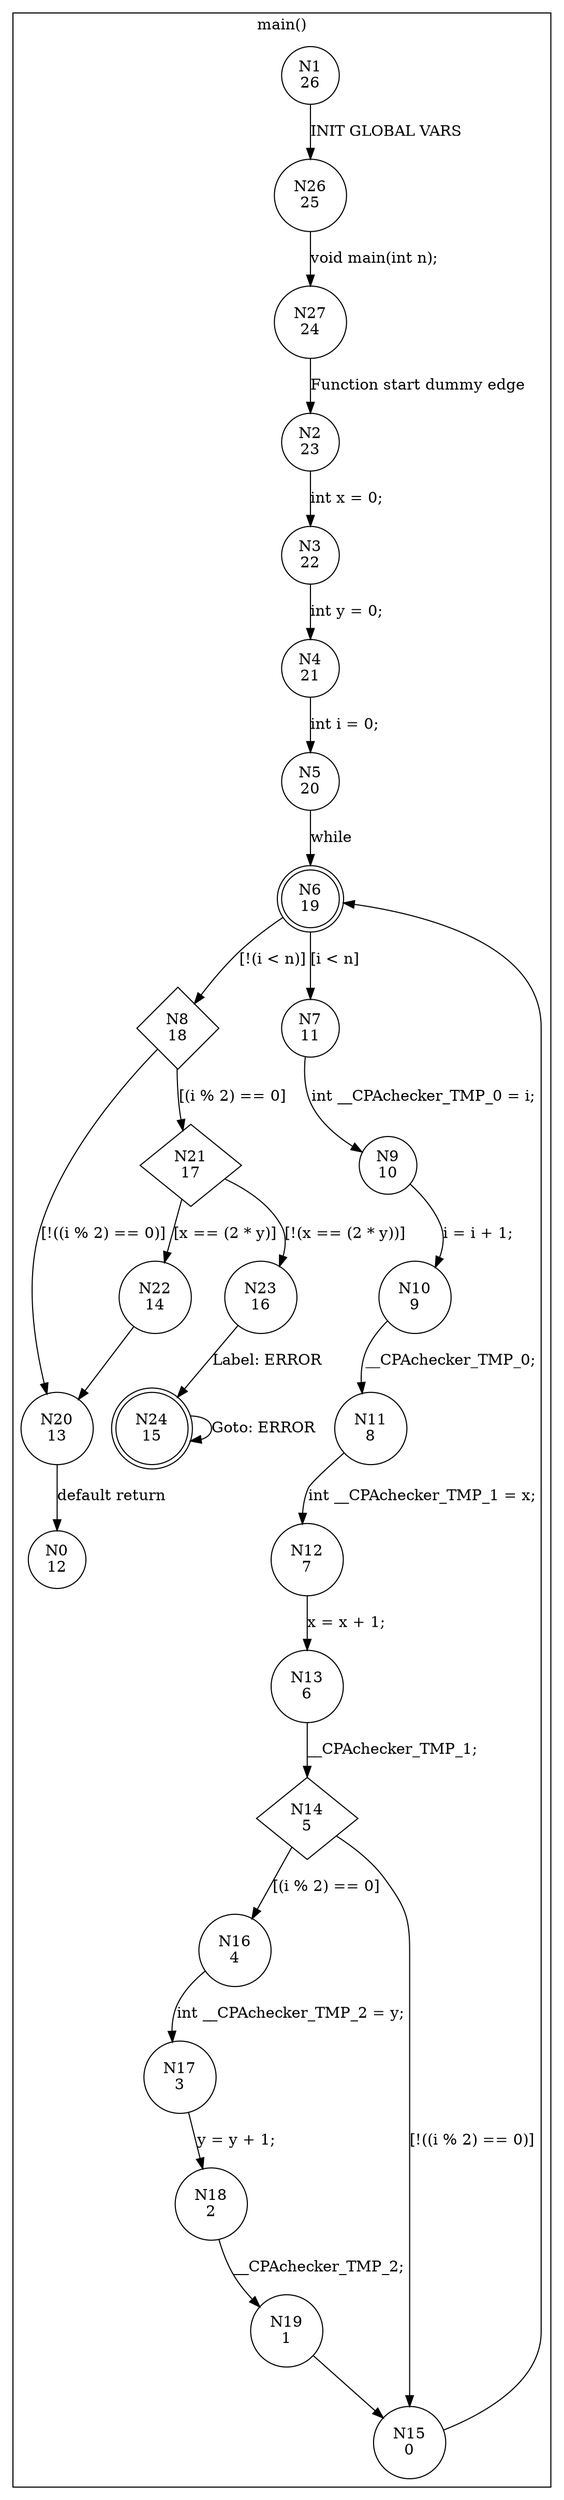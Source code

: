 digraph CFA {
1 [shape="circle" label="N1\n26"]
26 [shape="circle" label="N26\n25"]
27 [shape="circle" label="N27\n24"]
2 [shape="circle" label="N2\n23"]
3 [shape="circle" label="N3\n22"]
4 [shape="circle" label="N4\n21"]
5 [shape="circle" label="N5\n20"]
6 [shape="doublecircle" label="N6\n19"]
8 [shape="diamond" label="N8\n18"]
20 [shape="circle" label="N20\n13"]
0 [shape="circle" label="N0\n12"]
21 [shape="diamond" label="N21\n17"]
23 [shape="circle" label="N23\n16"]
24 [shape="doublecircle" label="N24\n15"]
22 [shape="circle" label="N22\n14"]
7 [shape="circle" label="N7\n11"]
9 [shape="circle" label="N9\n10"]
10 [shape="circle" label="N10\n9"]
11 [shape="circle" label="N11\n8"]
12 [shape="circle" label="N12\n7"]
13 [shape="circle" label="N13\n6"]
14 [shape="diamond" label="N14\n5"]
15 [shape="circle" label="N15\n0"]
16 [shape="circle" label="N16\n4"]
17 [shape="circle" label="N17\n3"]
18 [shape="circle" label="N18\n2"]
19 [shape="circle" label="N19\n1"]
node [shape="circle"]
subgraph cluster_main {
label="main()"
1 -> 26 [label="INIT GLOBAL VARS"]
26 -> 27 [label="void main(int n);"]
27 -> 2 [label="Function start dummy edge"]
2 -> 3 [label="int x = 0;"]
3 -> 4 [label="int y = 0;"]
4 -> 5 [label="int i = 0;"]
5 -> 6 [label="while"]
6 -> 7 [label="[i < n]"]
6 -> 8 [label="[!(i < n)]"]
8 -> 21 [label="[(i % 2) == 0]"]
8 -> 20 [label="[!((i % 2) == 0)]"]
20 -> 0 [label="default return"]
21 -> 22 [label="[x == (2 * y)]"]
21 -> 23 [label="[!(x == (2 * y))]"]
23 -> 24 [label="Label: ERROR"]
24 -> 24 [label="Goto: ERROR"]
22 -> 20 [label=""]
7 -> 9 [label="int __CPAchecker_TMP_0 = i;"]
9 -> 10 [label="i = i + 1;"]
10 -> 11 [label="__CPAchecker_TMP_0;"]
11 -> 12 [label="int __CPAchecker_TMP_1 = x;"]
12 -> 13 [label="x = x + 1;"]
13 -> 14 [label="__CPAchecker_TMP_1;"]
14 -> 16 [label="[(i % 2) == 0]"]
14 -> 15 [label="[!((i % 2) == 0)]"]
15 -> 6 [label=""]
16 -> 17 [label="int __CPAchecker_TMP_2 = y;"]
17 -> 18 [label="y = y + 1;"]
18 -> 19 [label="__CPAchecker_TMP_2;"]
19 -> 15 [label=""]}
}